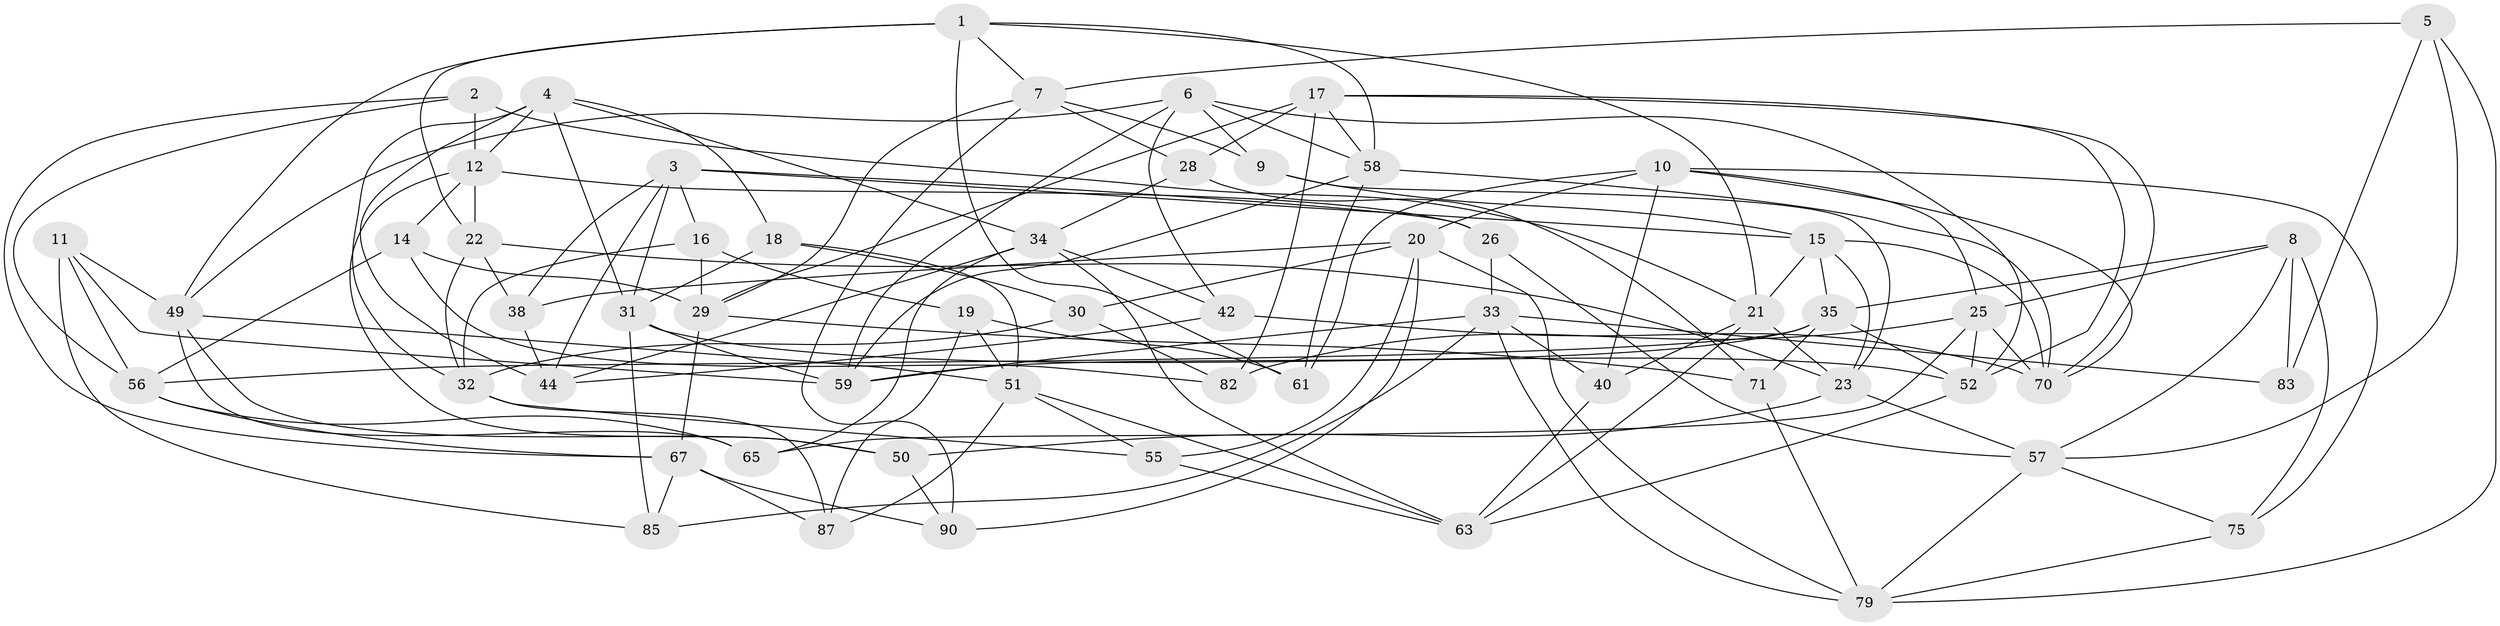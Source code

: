 // Generated by graph-tools (version 1.1) at 2025/52/02/27/25 19:52:31]
// undirected, 58 vertices, 147 edges
graph export_dot {
graph [start="1"]
  node [color=gray90,style=filled];
  1 [super="+89"];
  2;
  3 [super="+13"];
  4 [super="+60"];
  5;
  6 [super="+45"];
  7 [super="+39"];
  8 [super="+48"];
  9;
  10 [super="+62"];
  11;
  12 [super="+43"];
  14;
  15 [super="+24"];
  16;
  17 [super="+37"];
  18;
  19;
  20 [super="+80"];
  21 [super="+27"];
  22 [super="+47"];
  23 [super="+64"];
  25 [super="+46"];
  26;
  28;
  29 [super="+36"];
  30;
  31 [super="+74"];
  32 [super="+41"];
  33 [super="+54"];
  34 [super="+72"];
  35 [super="+73"];
  38 [super="+68"];
  40;
  42;
  44 [super="+53"];
  49 [super="+88"];
  50;
  51 [super="+66"];
  52 [super="+84"];
  55;
  56 [super="+92"];
  57 [super="+76"];
  58 [super="+81"];
  59 [super="+77"];
  61;
  63 [super="+69"];
  65;
  67 [super="+78"];
  70 [super="+86"];
  71;
  75;
  79 [super="+91"];
  82;
  83;
  85;
  87;
  90;
  1 -- 22;
  1 -- 49;
  1 -- 21;
  1 -- 61;
  1 -- 7;
  1 -- 58;
  2 -- 21;
  2 -- 12;
  2 -- 56;
  2 -- 67;
  3 -- 31;
  3 -- 38;
  3 -- 44;
  3 -- 16;
  3 -- 26;
  3 -- 15;
  4 -- 18;
  4 -- 44;
  4 -- 32;
  4 -- 34;
  4 -- 12;
  4 -- 31;
  5 -- 83;
  5 -- 7;
  5 -- 79;
  5 -- 57;
  6 -- 9;
  6 -- 52;
  6 -- 59;
  6 -- 42;
  6 -- 58;
  6 -- 49;
  7 -- 28;
  7 -- 9;
  7 -- 90;
  7 -- 29;
  8 -- 35;
  8 -- 83 [weight=2];
  8 -- 57;
  8 -- 25;
  8 -- 75;
  9 -- 23;
  9 -- 15;
  10 -- 75;
  10 -- 20;
  10 -- 70;
  10 -- 40;
  10 -- 25;
  10 -- 61;
  11 -- 56;
  11 -- 85;
  11 -- 59;
  11 -- 49;
  12 -- 26;
  12 -- 22;
  12 -- 50;
  12 -- 14;
  14 -- 56;
  14 -- 29;
  14 -- 82;
  15 -- 70;
  15 -- 21;
  15 -- 23;
  15 -- 35;
  16 -- 19;
  16 -- 32;
  16 -- 29;
  17 -- 70;
  17 -- 82;
  17 -- 28;
  17 -- 58;
  17 -- 52;
  17 -- 29;
  18 -- 31;
  18 -- 30;
  18 -- 51;
  19 -- 87;
  19 -- 61;
  19 -- 51;
  20 -- 55;
  20 -- 30;
  20 -- 90;
  20 -- 38;
  20 -- 79;
  21 -- 40;
  21 -- 63;
  21 -- 23;
  22 -- 32;
  22 -- 38 [weight=2];
  22 -- 23;
  23 -- 50;
  23 -- 57;
  25 -- 65;
  25 -- 82;
  25 -- 70;
  25 -- 52;
  26 -- 57;
  26 -- 33;
  28 -- 71;
  28 -- 34;
  29 -- 67;
  29 -- 71;
  30 -- 82;
  30 -- 32;
  31 -- 85;
  31 -- 52;
  31 -- 59;
  32 -- 87;
  32 -- 55;
  33 -- 40;
  33 -- 59;
  33 -- 83;
  33 -- 85;
  33 -- 79;
  34 -- 63;
  34 -- 65;
  34 -- 42;
  34 -- 44;
  35 -- 56;
  35 -- 52;
  35 -- 71;
  35 -- 59;
  38 -- 44 [weight=2];
  40 -- 63;
  42 -- 70;
  42 -- 44;
  49 -- 65;
  49 -- 51;
  49 -- 50;
  50 -- 90;
  51 -- 87;
  51 -- 55;
  51 -- 63;
  52 -- 63;
  55 -- 63;
  56 -- 65;
  56 -- 67;
  57 -- 79;
  57 -- 75;
  58 -- 61;
  58 -- 70;
  58 -- 59;
  67 -- 90;
  67 -- 85;
  67 -- 87;
  71 -- 79;
  75 -- 79;
}
